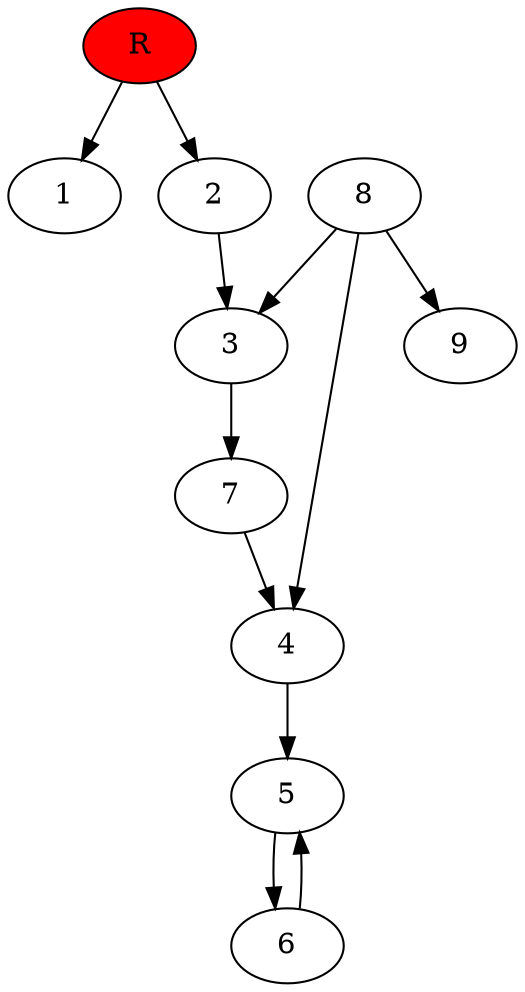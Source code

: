 digraph prb19105 {
	1
	2
	3
	4
	5
	6
	7
	8
	R [fillcolor="#ff0000" style=filled]
	2 -> 3
	3 -> 7
	4 -> 5
	5 -> 6
	6 -> 5
	7 -> 4
	8 -> 3
	8 -> 4
	8 -> 9
	R -> 1
	R -> 2
}
